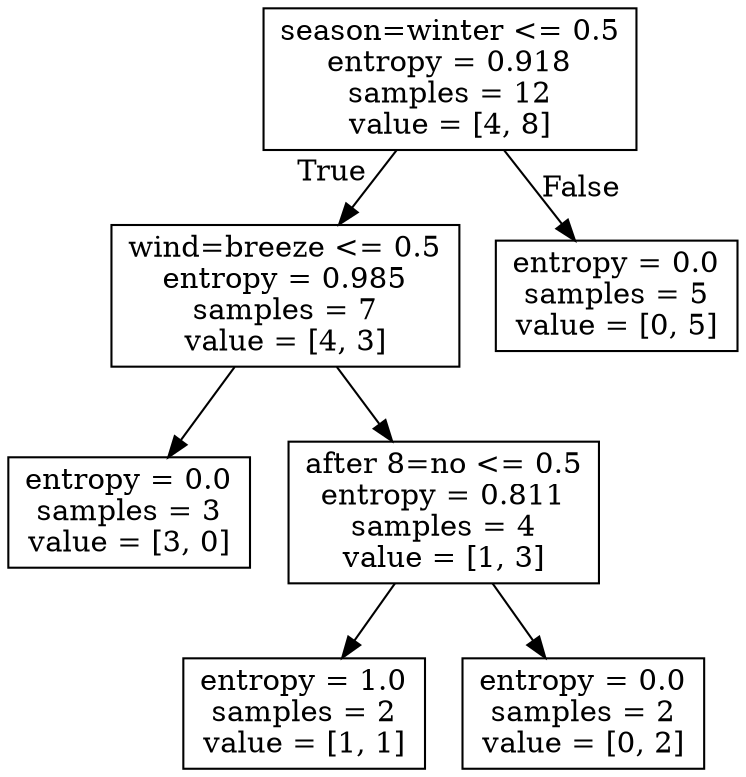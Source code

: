 digraph Tree {
node [shape=box] ;
0 [label="season=winter <= 0.5\nentropy = 0.918\nsamples = 12\nvalue = [4, 8]"] ;
1 [label="wind=breeze <= 0.5\nentropy = 0.985\nsamples = 7\nvalue = [4, 3]"] ;
0 -> 1 [labeldistance=2.5, labelangle=45, headlabel="True"] ;
2 [label="entropy = 0.0\nsamples = 3\nvalue = [3, 0]"] ;
1 -> 2 ;
3 [label="after 8=no <= 0.5\nentropy = 0.811\nsamples = 4\nvalue = [1, 3]"] ;
1 -> 3 ;
4 [label="entropy = 1.0\nsamples = 2\nvalue = [1, 1]"] ;
3 -> 4 ;
5 [label="entropy = 0.0\nsamples = 2\nvalue = [0, 2]"] ;
3 -> 5 ;
6 [label="entropy = 0.0\nsamples = 5\nvalue = [0, 5]"] ;
0 -> 6 [labeldistance=2.5, labelangle=-45, headlabel="False"] ;
}
